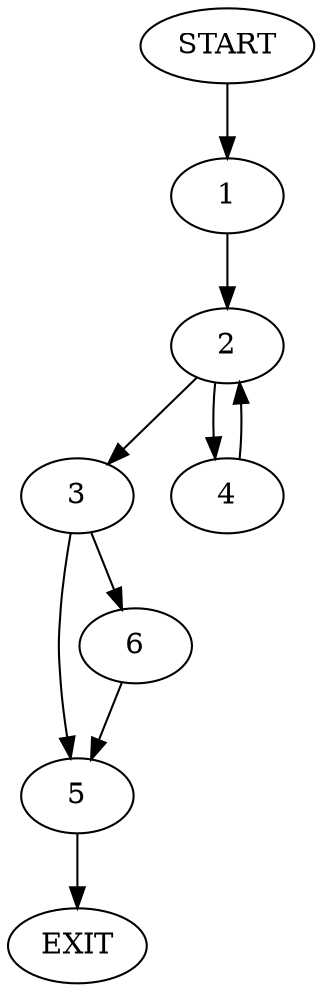 digraph {
0 [label="START"]
7 [label="EXIT"]
0 -> 1
1 -> 2
2 -> 3
2 -> 4
4 -> 2
3 -> 5
3 -> 6
6 -> 5
5 -> 7
}
